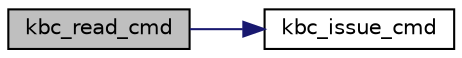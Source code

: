 digraph "kbc_read_cmd"
{
 // LATEX_PDF_SIZE
  edge [fontname="Helvetica",fontsize="10",labelfontname="Helvetica",labelfontsize="10"];
  node [fontname="Helvetica",fontsize="10",shape=record];
  rankdir="LR";
  Node1 [label="kbc_read_cmd",height=0.2,width=0.4,color="black", fillcolor="grey75", style="filled", fontcolor="black",tooltip="High-level function that reads the command byte of the KBC."];
  Node1 -> Node2 [color="midnightblue",fontsize="10",style="solid",fontname="Helvetica"];
  Node2 [label="kbc_issue_cmd",height=0.2,width=0.4,color="black", fillcolor="white", style="filled",URL="$group__kbc.html#gabf6e77da648ded62b65bdb3f9a437424",tooltip="Low-level function to issue a command to keyboard."];
}
